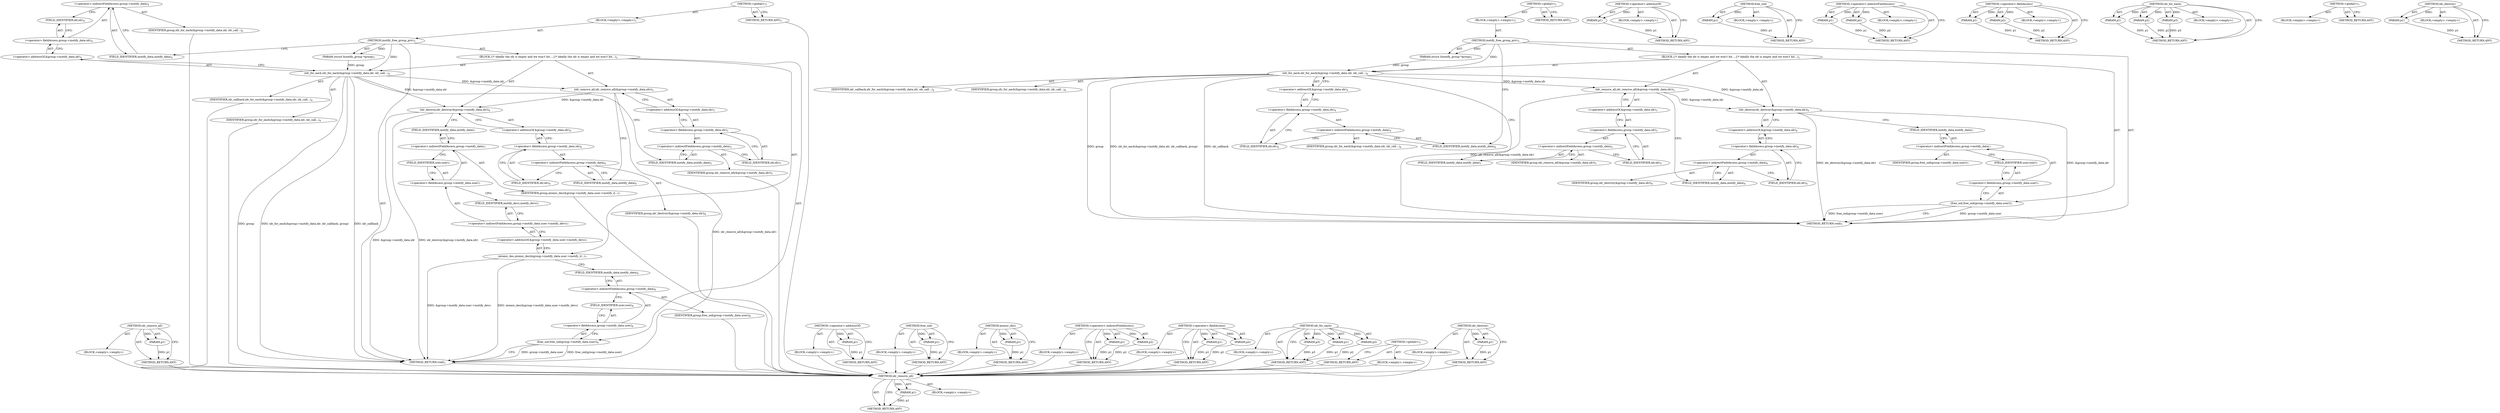 digraph "idr_destroy" {
vulnerable_77 [label=<(METHOD,idr_remove_all)>];
vulnerable_78 [label=<(PARAM,p1)>];
vulnerable_79 [label=<(BLOCK,&lt;empty&gt;,&lt;empty&gt;)>];
vulnerable_80 [label=<(METHOD_RETURN,ANY)>];
vulnerable_6 [label=<(METHOD,&lt;global&gt;)<SUB>1</SUB>>];
vulnerable_7 [label=<(BLOCK,&lt;empty&gt;,&lt;empty&gt;)<SUB>1</SUB>>];
vulnerable_8 [label=<(METHOD,inotify_free_group_priv)<SUB>1</SUB>>];
vulnerable_9 [label=<(PARAM,struct fsnotify_group *group)<SUB>1</SUB>>];
vulnerable_10 [label=<(BLOCK,{
	/* ideally the idr is empty and we won't hit...,{
	/* ideally the idr is empty and we won't hit...)<SUB>2</SUB>>];
vulnerable_11 [label=<(idr_for_each,idr_for_each(&amp;group-&gt;inotify_data.idr, idr_call...)<SUB>4</SUB>>];
vulnerable_12 [label=<(&lt;operator&gt;.addressOf,&amp;group-&gt;inotify_data.idr)<SUB>4</SUB>>];
vulnerable_13 [label=<(&lt;operator&gt;.fieldAccess,group-&gt;inotify_data.idr)<SUB>4</SUB>>];
vulnerable_14 [label=<(&lt;operator&gt;.indirectFieldAccess,group-&gt;inotify_data)<SUB>4</SUB>>];
vulnerable_15 [label=<(IDENTIFIER,group,idr_for_each(&amp;group-&gt;inotify_data.idr, idr_call...)<SUB>4</SUB>>];
vulnerable_16 [label=<(FIELD_IDENTIFIER,inotify_data,inotify_data)<SUB>4</SUB>>];
vulnerable_17 [label=<(FIELD_IDENTIFIER,idr,idr)<SUB>4</SUB>>];
vulnerable_18 [label=<(IDENTIFIER,idr_callback,idr_for_each(&amp;group-&gt;inotify_data.idr, idr_call...)<SUB>4</SUB>>];
vulnerable_19 [label=<(IDENTIFIER,group,idr_for_each(&amp;group-&gt;inotify_data.idr, idr_call...)<SUB>4</SUB>>];
vulnerable_20 [label=<(idr_remove_all,idr_remove_all(&amp;group-&gt;inotify_data.idr))<SUB>5</SUB>>];
vulnerable_21 [label=<(&lt;operator&gt;.addressOf,&amp;group-&gt;inotify_data.idr)<SUB>5</SUB>>];
vulnerable_22 [label=<(&lt;operator&gt;.fieldAccess,group-&gt;inotify_data.idr)<SUB>5</SUB>>];
vulnerable_23 [label=<(&lt;operator&gt;.indirectFieldAccess,group-&gt;inotify_data)<SUB>5</SUB>>];
vulnerable_24 [label=<(IDENTIFIER,group,idr_remove_all(&amp;group-&gt;inotify_data.idr))<SUB>5</SUB>>];
vulnerable_25 [label=<(FIELD_IDENTIFIER,inotify_data,inotify_data)<SUB>5</SUB>>];
vulnerable_26 [label=<(FIELD_IDENTIFIER,idr,idr)<SUB>5</SUB>>];
vulnerable_27 [label=<(idr_destroy,idr_destroy(&amp;group-&gt;inotify_data.idr))<SUB>6</SUB>>];
vulnerable_28 [label=<(&lt;operator&gt;.addressOf,&amp;group-&gt;inotify_data.idr)<SUB>6</SUB>>];
vulnerable_29 [label=<(&lt;operator&gt;.fieldAccess,group-&gt;inotify_data.idr)<SUB>6</SUB>>];
vulnerable_30 [label=<(&lt;operator&gt;.indirectFieldAccess,group-&gt;inotify_data)<SUB>6</SUB>>];
vulnerable_31 [label=<(IDENTIFIER,group,idr_destroy(&amp;group-&gt;inotify_data.idr))<SUB>6</SUB>>];
vulnerable_32 [label=<(FIELD_IDENTIFIER,inotify_data,inotify_data)<SUB>6</SUB>>];
vulnerable_33 [label=<(FIELD_IDENTIFIER,idr,idr)<SUB>6</SUB>>];
vulnerable_34 [label=<(free_uid,free_uid(group-&gt;inotify_data.user))<SUB>7</SUB>>];
vulnerable_35 [label=<(&lt;operator&gt;.fieldAccess,group-&gt;inotify_data.user)<SUB>7</SUB>>];
vulnerable_36 [label=<(&lt;operator&gt;.indirectFieldAccess,group-&gt;inotify_data)<SUB>7</SUB>>];
vulnerable_37 [label=<(IDENTIFIER,group,free_uid(group-&gt;inotify_data.user))<SUB>7</SUB>>];
vulnerable_38 [label=<(FIELD_IDENTIFIER,inotify_data,inotify_data)<SUB>7</SUB>>];
vulnerable_39 [label=<(FIELD_IDENTIFIER,user,user)<SUB>7</SUB>>];
vulnerable_40 [label=<(METHOD_RETURN,void)<SUB>1</SUB>>];
vulnerable_42 [label=<(METHOD_RETURN,ANY)<SUB>1</SUB>>];
vulnerable_63 [label=<(METHOD,&lt;operator&gt;.addressOf)>];
vulnerable_64 [label=<(PARAM,p1)>];
vulnerable_65 [label=<(BLOCK,&lt;empty&gt;,&lt;empty&gt;)>];
vulnerable_66 [label=<(METHOD_RETURN,ANY)>];
vulnerable_85 [label=<(METHOD,free_uid)>];
vulnerable_86 [label=<(PARAM,p1)>];
vulnerable_87 [label=<(BLOCK,&lt;empty&gt;,&lt;empty&gt;)>];
vulnerable_88 [label=<(METHOD_RETURN,ANY)>];
vulnerable_72 [label=<(METHOD,&lt;operator&gt;.indirectFieldAccess)>];
vulnerable_73 [label=<(PARAM,p1)>];
vulnerable_74 [label=<(PARAM,p2)>];
vulnerable_75 [label=<(BLOCK,&lt;empty&gt;,&lt;empty&gt;)>];
vulnerable_76 [label=<(METHOD_RETURN,ANY)>];
vulnerable_67 [label=<(METHOD,&lt;operator&gt;.fieldAccess)>];
vulnerable_68 [label=<(PARAM,p1)>];
vulnerable_69 [label=<(PARAM,p2)>];
vulnerable_70 [label=<(BLOCK,&lt;empty&gt;,&lt;empty&gt;)>];
vulnerable_71 [label=<(METHOD_RETURN,ANY)>];
vulnerable_57 [label=<(METHOD,idr_for_each)>];
vulnerable_58 [label=<(PARAM,p1)>];
vulnerable_59 [label=<(PARAM,p2)>];
vulnerable_60 [label=<(PARAM,p3)>];
vulnerable_61 [label=<(BLOCK,&lt;empty&gt;,&lt;empty&gt;)>];
vulnerable_62 [label=<(METHOD_RETURN,ANY)>];
vulnerable_51 [label=<(METHOD,&lt;global&gt;)<SUB>1</SUB>>];
vulnerable_52 [label=<(BLOCK,&lt;empty&gt;,&lt;empty&gt;)>];
vulnerable_53 [label=<(METHOD_RETURN,ANY)>];
vulnerable_81 [label=<(METHOD,idr_destroy)>];
vulnerable_82 [label=<(PARAM,p1)>];
vulnerable_83 [label=<(BLOCK,&lt;empty&gt;,&lt;empty&gt;)>];
vulnerable_84 [label=<(METHOD_RETURN,ANY)>];
fixed_86 [label=<(METHOD,idr_remove_all)>];
fixed_87 [label=<(PARAM,p1)>];
fixed_88 [label=<(BLOCK,&lt;empty&gt;,&lt;empty&gt;)>];
fixed_89 [label=<(METHOD_RETURN,ANY)>];
fixed_6 [label=<(METHOD,&lt;global&gt;)<SUB>1</SUB>>];
fixed_7 [label=<(BLOCK,&lt;empty&gt;,&lt;empty&gt;)<SUB>1</SUB>>];
fixed_8 [label=<(METHOD,inotify_free_group_priv)<SUB>1</SUB>>];
fixed_9 [label=<(PARAM,struct fsnotify_group *group)<SUB>1</SUB>>];
fixed_10 [label=<(BLOCK,{
	/* ideally the idr is empty and we won't hit...,{
	/* ideally the idr is empty and we won't hit...)<SUB>2</SUB>>];
fixed_11 [label=<(idr_for_each,idr_for_each(&amp;group-&gt;inotify_data.idr, idr_call...)<SUB>4</SUB>>];
fixed_12 [label=<(&lt;operator&gt;.addressOf,&amp;group-&gt;inotify_data.idr)<SUB>4</SUB>>];
fixed_13 [label=<(&lt;operator&gt;.fieldAccess,group-&gt;inotify_data.idr)<SUB>4</SUB>>];
fixed_14 [label=<(&lt;operator&gt;.indirectFieldAccess,group-&gt;inotify_data)<SUB>4</SUB>>];
fixed_15 [label=<(IDENTIFIER,group,idr_for_each(&amp;group-&gt;inotify_data.idr, idr_call...)<SUB>4</SUB>>];
fixed_16 [label=<(FIELD_IDENTIFIER,inotify_data,inotify_data)<SUB>4</SUB>>];
fixed_17 [label=<(FIELD_IDENTIFIER,idr,idr)<SUB>4</SUB>>];
fixed_18 [label=<(IDENTIFIER,idr_callback,idr_for_each(&amp;group-&gt;inotify_data.idr, idr_call...)<SUB>4</SUB>>];
fixed_19 [label=<(IDENTIFIER,group,idr_for_each(&amp;group-&gt;inotify_data.idr, idr_call...)<SUB>4</SUB>>];
fixed_20 [label=<(idr_remove_all,idr_remove_all(&amp;group-&gt;inotify_data.idr))<SUB>5</SUB>>];
fixed_21 [label=<(&lt;operator&gt;.addressOf,&amp;group-&gt;inotify_data.idr)<SUB>5</SUB>>];
fixed_22 [label=<(&lt;operator&gt;.fieldAccess,group-&gt;inotify_data.idr)<SUB>5</SUB>>];
fixed_23 [label=<(&lt;operator&gt;.indirectFieldAccess,group-&gt;inotify_data)<SUB>5</SUB>>];
fixed_24 [label=<(IDENTIFIER,group,idr_remove_all(&amp;group-&gt;inotify_data.idr))<SUB>5</SUB>>];
fixed_25 [label=<(FIELD_IDENTIFIER,inotify_data,inotify_data)<SUB>5</SUB>>];
fixed_26 [label=<(FIELD_IDENTIFIER,idr,idr)<SUB>5</SUB>>];
fixed_27 [label=<(idr_destroy,idr_destroy(&amp;group-&gt;inotify_data.idr))<SUB>6</SUB>>];
fixed_28 [label=<(&lt;operator&gt;.addressOf,&amp;group-&gt;inotify_data.idr)<SUB>6</SUB>>];
fixed_29 [label=<(&lt;operator&gt;.fieldAccess,group-&gt;inotify_data.idr)<SUB>6</SUB>>];
fixed_30 [label=<(&lt;operator&gt;.indirectFieldAccess,group-&gt;inotify_data)<SUB>6</SUB>>];
fixed_31 [label=<(IDENTIFIER,group,idr_destroy(&amp;group-&gt;inotify_data.idr))<SUB>6</SUB>>];
fixed_32 [label=<(FIELD_IDENTIFIER,inotify_data,inotify_data)<SUB>6</SUB>>];
fixed_33 [label=<(FIELD_IDENTIFIER,idr,idr)<SUB>6</SUB>>];
fixed_34 [label=<(atomic_dec,atomic_dec(&amp;group-&gt;inotify_data.user-&gt;inotify_d...)<SUB>7</SUB>>];
fixed_35 [label=<(&lt;operator&gt;.addressOf,&amp;group-&gt;inotify_data.user-&gt;inotify_devs)<SUB>7</SUB>>];
fixed_36 [label=<(&lt;operator&gt;.indirectFieldAccess,group-&gt;inotify_data.user-&gt;inotify_devs)<SUB>7</SUB>>];
fixed_37 [label=<(&lt;operator&gt;.fieldAccess,group-&gt;inotify_data.user)<SUB>7</SUB>>];
fixed_38 [label=<(&lt;operator&gt;.indirectFieldAccess,group-&gt;inotify_data)<SUB>7</SUB>>];
fixed_39 [label=<(IDENTIFIER,group,atomic_dec(&amp;group-&gt;inotify_data.user-&gt;inotify_d...)<SUB>7</SUB>>];
fixed_40 [label=<(FIELD_IDENTIFIER,inotify_data,inotify_data)<SUB>7</SUB>>];
fixed_41 [label=<(FIELD_IDENTIFIER,user,user)<SUB>7</SUB>>];
fixed_42 [label=<(FIELD_IDENTIFIER,inotify_devs,inotify_devs)<SUB>7</SUB>>];
fixed_43 [label=<(free_uid,free_uid(group-&gt;inotify_data.user))<SUB>8</SUB>>];
fixed_44 [label=<(&lt;operator&gt;.fieldAccess,group-&gt;inotify_data.user)<SUB>8</SUB>>];
fixed_45 [label=<(&lt;operator&gt;.indirectFieldAccess,group-&gt;inotify_data)<SUB>8</SUB>>];
fixed_46 [label=<(IDENTIFIER,group,free_uid(group-&gt;inotify_data.user))<SUB>8</SUB>>];
fixed_47 [label=<(FIELD_IDENTIFIER,inotify_data,inotify_data)<SUB>8</SUB>>];
fixed_48 [label=<(FIELD_IDENTIFIER,user,user)<SUB>8</SUB>>];
fixed_49 [label=<(METHOD_RETURN,void)<SUB>1</SUB>>];
fixed_51 [label=<(METHOD_RETURN,ANY)<SUB>1</SUB>>];
fixed_72 [label=<(METHOD,&lt;operator&gt;.addressOf)>];
fixed_73 [label=<(PARAM,p1)>];
fixed_74 [label=<(BLOCK,&lt;empty&gt;,&lt;empty&gt;)>];
fixed_75 [label=<(METHOD_RETURN,ANY)>];
fixed_98 [label=<(METHOD,free_uid)>];
fixed_99 [label=<(PARAM,p1)>];
fixed_100 [label=<(BLOCK,&lt;empty&gt;,&lt;empty&gt;)>];
fixed_101 [label=<(METHOD_RETURN,ANY)>];
fixed_94 [label=<(METHOD,atomic_dec)>];
fixed_95 [label=<(PARAM,p1)>];
fixed_96 [label=<(BLOCK,&lt;empty&gt;,&lt;empty&gt;)>];
fixed_97 [label=<(METHOD_RETURN,ANY)>];
fixed_81 [label=<(METHOD,&lt;operator&gt;.indirectFieldAccess)>];
fixed_82 [label=<(PARAM,p1)>];
fixed_83 [label=<(PARAM,p2)>];
fixed_84 [label=<(BLOCK,&lt;empty&gt;,&lt;empty&gt;)>];
fixed_85 [label=<(METHOD_RETURN,ANY)>];
fixed_76 [label=<(METHOD,&lt;operator&gt;.fieldAccess)>];
fixed_77 [label=<(PARAM,p1)>];
fixed_78 [label=<(PARAM,p2)>];
fixed_79 [label=<(BLOCK,&lt;empty&gt;,&lt;empty&gt;)>];
fixed_80 [label=<(METHOD_RETURN,ANY)>];
fixed_66 [label=<(METHOD,idr_for_each)>];
fixed_67 [label=<(PARAM,p1)>];
fixed_68 [label=<(PARAM,p2)>];
fixed_69 [label=<(PARAM,p3)>];
fixed_70 [label=<(BLOCK,&lt;empty&gt;,&lt;empty&gt;)>];
fixed_71 [label=<(METHOD_RETURN,ANY)>];
fixed_60 [label=<(METHOD,&lt;global&gt;)<SUB>1</SUB>>];
fixed_61 [label=<(BLOCK,&lt;empty&gt;,&lt;empty&gt;)>];
fixed_62 [label=<(METHOD_RETURN,ANY)>];
fixed_90 [label=<(METHOD,idr_destroy)>];
fixed_91 [label=<(PARAM,p1)>];
fixed_92 [label=<(BLOCK,&lt;empty&gt;,&lt;empty&gt;)>];
fixed_93 [label=<(METHOD_RETURN,ANY)>];
vulnerable_77 -> vulnerable_78  [key=0, label="AST: "];
vulnerable_77 -> vulnerable_78  [key=1, label="DDG: "];
vulnerable_77 -> vulnerable_79  [key=0, label="AST: "];
vulnerable_77 -> vulnerable_80  [key=0, label="AST: "];
vulnerable_77 -> vulnerable_80  [key=1, label="CFG: "];
vulnerable_78 -> vulnerable_80  [key=0, label="DDG: p1"];
vulnerable_6 -> vulnerable_7  [key=0, label="AST: "];
vulnerable_6 -> vulnerable_42  [key=0, label="AST: "];
vulnerable_6 -> vulnerable_42  [key=1, label="CFG: "];
vulnerable_7 -> vulnerable_8  [key=0, label="AST: "];
vulnerable_8 -> vulnerable_9  [key=0, label="AST: "];
vulnerable_8 -> vulnerable_9  [key=1, label="DDG: "];
vulnerable_8 -> vulnerable_10  [key=0, label="AST: "];
vulnerable_8 -> vulnerable_40  [key=0, label="AST: "];
vulnerable_8 -> vulnerable_16  [key=0, label="CFG: "];
vulnerable_8 -> vulnerable_11  [key=0, label="DDG: "];
vulnerable_9 -> vulnerable_11  [key=0, label="DDG: group"];
vulnerable_10 -> vulnerable_11  [key=0, label="AST: "];
vulnerable_10 -> vulnerable_20  [key=0, label="AST: "];
vulnerable_10 -> vulnerable_27  [key=0, label="AST: "];
vulnerable_10 -> vulnerable_34  [key=0, label="AST: "];
vulnerable_11 -> vulnerable_12  [key=0, label="AST: "];
vulnerable_11 -> vulnerable_18  [key=0, label="AST: "];
vulnerable_11 -> vulnerable_19  [key=0, label="AST: "];
vulnerable_11 -> vulnerable_25  [key=0, label="CFG: "];
vulnerable_11 -> vulnerable_40  [key=0, label="DDG: group"];
vulnerable_11 -> vulnerable_40  [key=1, label="DDG: idr_for_each(&amp;group-&gt;inotify_data.idr, idr_callback, group)"];
vulnerable_11 -> vulnerable_40  [key=2, label="DDG: idr_callback"];
vulnerable_11 -> vulnerable_20  [key=0, label="DDG: &amp;group-&gt;inotify_data.idr"];
vulnerable_11 -> vulnerable_27  [key=0, label="DDG: &amp;group-&gt;inotify_data.idr"];
vulnerable_12 -> vulnerable_13  [key=0, label="AST: "];
vulnerable_12 -> vulnerable_11  [key=0, label="CFG: "];
vulnerable_13 -> vulnerable_14  [key=0, label="AST: "];
vulnerable_13 -> vulnerable_17  [key=0, label="AST: "];
vulnerable_13 -> vulnerable_12  [key=0, label="CFG: "];
vulnerable_14 -> vulnerable_15  [key=0, label="AST: "];
vulnerable_14 -> vulnerable_16  [key=0, label="AST: "];
vulnerable_14 -> vulnerable_17  [key=0, label="CFG: "];
vulnerable_16 -> vulnerable_14  [key=0, label="CFG: "];
vulnerable_17 -> vulnerable_13  [key=0, label="CFG: "];
vulnerable_20 -> vulnerable_21  [key=0, label="AST: "];
vulnerable_20 -> vulnerable_32  [key=0, label="CFG: "];
vulnerable_20 -> vulnerable_40  [key=0, label="DDG: idr_remove_all(&amp;group-&gt;inotify_data.idr)"];
vulnerable_20 -> vulnerable_27  [key=0, label="DDG: &amp;group-&gt;inotify_data.idr"];
vulnerable_21 -> vulnerable_22  [key=0, label="AST: "];
vulnerable_21 -> vulnerable_20  [key=0, label="CFG: "];
vulnerable_22 -> vulnerable_23  [key=0, label="AST: "];
vulnerable_22 -> vulnerable_26  [key=0, label="AST: "];
vulnerable_22 -> vulnerable_21  [key=0, label="CFG: "];
vulnerable_23 -> vulnerable_24  [key=0, label="AST: "];
vulnerable_23 -> vulnerable_25  [key=0, label="AST: "];
vulnerable_23 -> vulnerable_26  [key=0, label="CFG: "];
vulnerable_25 -> vulnerable_23  [key=0, label="CFG: "];
vulnerable_26 -> vulnerable_22  [key=0, label="CFG: "];
vulnerable_27 -> vulnerable_28  [key=0, label="AST: "];
vulnerable_27 -> vulnerable_38  [key=0, label="CFG: "];
vulnerable_27 -> vulnerable_40  [key=0, label="DDG: &amp;group-&gt;inotify_data.idr"];
vulnerable_27 -> vulnerable_40  [key=1, label="DDG: idr_destroy(&amp;group-&gt;inotify_data.idr)"];
vulnerable_28 -> vulnerable_29  [key=0, label="AST: "];
vulnerable_28 -> vulnerable_27  [key=0, label="CFG: "];
vulnerable_29 -> vulnerable_30  [key=0, label="AST: "];
vulnerable_29 -> vulnerable_33  [key=0, label="AST: "];
vulnerable_29 -> vulnerable_28  [key=0, label="CFG: "];
vulnerable_30 -> vulnerable_31  [key=0, label="AST: "];
vulnerable_30 -> vulnerable_32  [key=0, label="AST: "];
vulnerable_30 -> vulnerable_33  [key=0, label="CFG: "];
vulnerable_32 -> vulnerable_30  [key=0, label="CFG: "];
vulnerable_33 -> vulnerable_29  [key=0, label="CFG: "];
vulnerable_34 -> vulnerable_35  [key=0, label="AST: "];
vulnerable_34 -> vulnerable_40  [key=0, label="CFG: "];
vulnerable_34 -> vulnerable_40  [key=1, label="DDG: group-&gt;inotify_data.user"];
vulnerable_34 -> vulnerable_40  [key=2, label="DDG: free_uid(group-&gt;inotify_data.user)"];
vulnerable_35 -> vulnerable_36  [key=0, label="AST: "];
vulnerable_35 -> vulnerable_39  [key=0, label="AST: "];
vulnerable_35 -> vulnerable_34  [key=0, label="CFG: "];
vulnerable_36 -> vulnerable_37  [key=0, label="AST: "];
vulnerable_36 -> vulnerable_38  [key=0, label="AST: "];
vulnerable_36 -> vulnerable_39  [key=0, label="CFG: "];
vulnerable_38 -> vulnerable_36  [key=0, label="CFG: "];
vulnerable_39 -> vulnerable_35  [key=0, label="CFG: "];
vulnerable_63 -> vulnerable_64  [key=0, label="AST: "];
vulnerable_63 -> vulnerable_64  [key=1, label="DDG: "];
vulnerable_63 -> vulnerable_65  [key=0, label="AST: "];
vulnerable_63 -> vulnerable_66  [key=0, label="AST: "];
vulnerable_63 -> vulnerable_66  [key=1, label="CFG: "];
vulnerable_64 -> vulnerable_66  [key=0, label="DDG: p1"];
vulnerable_85 -> vulnerable_86  [key=0, label="AST: "];
vulnerable_85 -> vulnerable_86  [key=1, label="DDG: "];
vulnerable_85 -> vulnerable_87  [key=0, label="AST: "];
vulnerable_85 -> vulnerable_88  [key=0, label="AST: "];
vulnerable_85 -> vulnerable_88  [key=1, label="CFG: "];
vulnerable_86 -> vulnerable_88  [key=0, label="DDG: p1"];
vulnerable_72 -> vulnerable_73  [key=0, label="AST: "];
vulnerable_72 -> vulnerable_73  [key=1, label="DDG: "];
vulnerable_72 -> vulnerable_75  [key=0, label="AST: "];
vulnerable_72 -> vulnerable_74  [key=0, label="AST: "];
vulnerable_72 -> vulnerable_74  [key=1, label="DDG: "];
vulnerable_72 -> vulnerable_76  [key=0, label="AST: "];
vulnerable_72 -> vulnerable_76  [key=1, label="CFG: "];
vulnerable_73 -> vulnerable_76  [key=0, label="DDG: p1"];
vulnerable_74 -> vulnerable_76  [key=0, label="DDG: p2"];
vulnerable_67 -> vulnerable_68  [key=0, label="AST: "];
vulnerable_67 -> vulnerable_68  [key=1, label="DDG: "];
vulnerable_67 -> vulnerable_70  [key=0, label="AST: "];
vulnerable_67 -> vulnerable_69  [key=0, label="AST: "];
vulnerable_67 -> vulnerable_69  [key=1, label="DDG: "];
vulnerable_67 -> vulnerable_71  [key=0, label="AST: "];
vulnerable_67 -> vulnerable_71  [key=1, label="CFG: "];
vulnerable_68 -> vulnerable_71  [key=0, label="DDG: p1"];
vulnerable_69 -> vulnerable_71  [key=0, label="DDG: p2"];
vulnerable_57 -> vulnerable_58  [key=0, label="AST: "];
vulnerable_57 -> vulnerable_58  [key=1, label="DDG: "];
vulnerable_57 -> vulnerable_61  [key=0, label="AST: "];
vulnerable_57 -> vulnerable_59  [key=0, label="AST: "];
vulnerable_57 -> vulnerable_59  [key=1, label="DDG: "];
vulnerable_57 -> vulnerable_62  [key=0, label="AST: "];
vulnerable_57 -> vulnerable_62  [key=1, label="CFG: "];
vulnerable_57 -> vulnerable_60  [key=0, label="AST: "];
vulnerable_57 -> vulnerable_60  [key=1, label="DDG: "];
vulnerable_58 -> vulnerable_62  [key=0, label="DDG: p1"];
vulnerable_59 -> vulnerable_62  [key=0, label="DDG: p2"];
vulnerable_60 -> vulnerable_62  [key=0, label="DDG: p3"];
vulnerable_51 -> vulnerable_52  [key=0, label="AST: "];
vulnerable_51 -> vulnerable_53  [key=0, label="AST: "];
vulnerable_51 -> vulnerable_53  [key=1, label="CFG: "];
vulnerable_81 -> vulnerable_82  [key=0, label="AST: "];
vulnerable_81 -> vulnerable_82  [key=1, label="DDG: "];
vulnerable_81 -> vulnerable_83  [key=0, label="AST: "];
vulnerable_81 -> vulnerable_84  [key=0, label="AST: "];
vulnerable_81 -> vulnerable_84  [key=1, label="CFG: "];
vulnerable_82 -> vulnerable_84  [key=0, label="DDG: p1"];
fixed_86 -> fixed_87  [key=0, label="AST: "];
fixed_86 -> fixed_87  [key=1, label="DDG: "];
fixed_86 -> fixed_88  [key=0, label="AST: "];
fixed_86 -> fixed_89  [key=0, label="AST: "];
fixed_86 -> fixed_89  [key=1, label="CFG: "];
fixed_87 -> fixed_89  [key=0, label="DDG: p1"];
fixed_88 -> vulnerable_77  [key=0];
fixed_89 -> vulnerable_77  [key=0];
fixed_6 -> fixed_7  [key=0, label="AST: "];
fixed_6 -> fixed_51  [key=0, label="AST: "];
fixed_6 -> fixed_51  [key=1, label="CFG: "];
fixed_7 -> fixed_8  [key=0, label="AST: "];
fixed_8 -> fixed_9  [key=0, label="AST: "];
fixed_8 -> fixed_9  [key=1, label="DDG: "];
fixed_8 -> fixed_10  [key=0, label="AST: "];
fixed_8 -> fixed_49  [key=0, label="AST: "];
fixed_8 -> fixed_16  [key=0, label="CFG: "];
fixed_8 -> fixed_11  [key=0, label="DDG: "];
fixed_9 -> fixed_11  [key=0, label="DDG: group"];
fixed_10 -> fixed_11  [key=0, label="AST: "];
fixed_10 -> fixed_20  [key=0, label="AST: "];
fixed_10 -> fixed_27  [key=0, label="AST: "];
fixed_10 -> fixed_34  [key=0, label="AST: "];
fixed_10 -> fixed_43  [key=0, label="AST: "];
fixed_11 -> fixed_12  [key=0, label="AST: "];
fixed_11 -> fixed_18  [key=0, label="AST: "];
fixed_11 -> fixed_19  [key=0, label="AST: "];
fixed_11 -> fixed_25  [key=0, label="CFG: "];
fixed_11 -> fixed_49  [key=0, label="DDG: group"];
fixed_11 -> fixed_49  [key=1, label="DDG: idr_for_each(&amp;group-&gt;inotify_data.idr, idr_callback, group)"];
fixed_11 -> fixed_49  [key=2, label="DDG: idr_callback"];
fixed_11 -> fixed_20  [key=0, label="DDG: &amp;group-&gt;inotify_data.idr"];
fixed_11 -> fixed_27  [key=0, label="DDG: &amp;group-&gt;inotify_data.idr"];
fixed_12 -> fixed_13  [key=0, label="AST: "];
fixed_12 -> fixed_11  [key=0, label="CFG: "];
fixed_13 -> fixed_14  [key=0, label="AST: "];
fixed_13 -> fixed_17  [key=0, label="AST: "];
fixed_13 -> fixed_12  [key=0, label="CFG: "];
fixed_14 -> fixed_15  [key=0, label="AST: "];
fixed_14 -> fixed_16  [key=0, label="AST: "];
fixed_14 -> fixed_17  [key=0, label="CFG: "];
fixed_15 -> vulnerable_77  [key=0];
fixed_16 -> fixed_14  [key=0, label="CFG: "];
fixed_17 -> fixed_13  [key=0, label="CFG: "];
fixed_18 -> vulnerable_77  [key=0];
fixed_19 -> vulnerable_77  [key=0];
fixed_20 -> fixed_21  [key=0, label="AST: "];
fixed_20 -> fixed_32  [key=0, label="CFG: "];
fixed_20 -> fixed_49  [key=0, label="DDG: idr_remove_all(&amp;group-&gt;inotify_data.idr)"];
fixed_20 -> fixed_27  [key=0, label="DDG: &amp;group-&gt;inotify_data.idr"];
fixed_21 -> fixed_22  [key=0, label="AST: "];
fixed_21 -> fixed_20  [key=0, label="CFG: "];
fixed_22 -> fixed_23  [key=0, label="AST: "];
fixed_22 -> fixed_26  [key=0, label="AST: "];
fixed_22 -> fixed_21  [key=0, label="CFG: "];
fixed_23 -> fixed_24  [key=0, label="AST: "];
fixed_23 -> fixed_25  [key=0, label="AST: "];
fixed_23 -> fixed_26  [key=0, label="CFG: "];
fixed_24 -> vulnerable_77  [key=0];
fixed_25 -> fixed_23  [key=0, label="CFG: "];
fixed_26 -> fixed_22  [key=0, label="CFG: "];
fixed_27 -> fixed_28  [key=0, label="AST: "];
fixed_27 -> fixed_40  [key=0, label="CFG: "];
fixed_27 -> fixed_49  [key=0, label="DDG: &amp;group-&gt;inotify_data.idr"];
fixed_27 -> fixed_49  [key=1, label="DDG: idr_destroy(&amp;group-&gt;inotify_data.idr)"];
fixed_28 -> fixed_29  [key=0, label="AST: "];
fixed_28 -> fixed_27  [key=0, label="CFG: "];
fixed_29 -> fixed_30  [key=0, label="AST: "];
fixed_29 -> fixed_33  [key=0, label="AST: "];
fixed_29 -> fixed_28  [key=0, label="CFG: "];
fixed_30 -> fixed_31  [key=0, label="AST: "];
fixed_30 -> fixed_32  [key=0, label="AST: "];
fixed_30 -> fixed_33  [key=0, label="CFG: "];
fixed_31 -> vulnerable_77  [key=0];
fixed_32 -> fixed_30  [key=0, label="CFG: "];
fixed_33 -> fixed_29  [key=0, label="CFG: "];
fixed_34 -> fixed_35  [key=0, label="AST: "];
fixed_34 -> fixed_47  [key=0, label="CFG: "];
fixed_34 -> fixed_49  [key=0, label="DDG: &amp;group-&gt;inotify_data.user-&gt;inotify_devs"];
fixed_34 -> fixed_49  [key=1, label="DDG: atomic_dec(&amp;group-&gt;inotify_data.user-&gt;inotify_devs)"];
fixed_35 -> fixed_36  [key=0, label="AST: "];
fixed_35 -> fixed_34  [key=0, label="CFG: "];
fixed_36 -> fixed_37  [key=0, label="AST: "];
fixed_36 -> fixed_42  [key=0, label="AST: "];
fixed_36 -> fixed_35  [key=0, label="CFG: "];
fixed_37 -> fixed_38  [key=0, label="AST: "];
fixed_37 -> fixed_41  [key=0, label="AST: "];
fixed_37 -> fixed_42  [key=0, label="CFG: "];
fixed_38 -> fixed_39  [key=0, label="AST: "];
fixed_38 -> fixed_40  [key=0, label="AST: "];
fixed_38 -> fixed_41  [key=0, label="CFG: "];
fixed_39 -> vulnerable_77  [key=0];
fixed_40 -> fixed_38  [key=0, label="CFG: "];
fixed_41 -> fixed_37  [key=0, label="CFG: "];
fixed_42 -> fixed_36  [key=0, label="CFG: "];
fixed_43 -> fixed_44  [key=0, label="AST: "];
fixed_43 -> fixed_49  [key=0, label="CFG: "];
fixed_43 -> fixed_49  [key=1, label="DDG: group-&gt;inotify_data.user"];
fixed_43 -> fixed_49  [key=2, label="DDG: free_uid(group-&gt;inotify_data.user)"];
fixed_44 -> fixed_45  [key=0, label="AST: "];
fixed_44 -> fixed_48  [key=0, label="AST: "];
fixed_44 -> fixed_43  [key=0, label="CFG: "];
fixed_45 -> fixed_46  [key=0, label="AST: "];
fixed_45 -> fixed_47  [key=0, label="AST: "];
fixed_45 -> fixed_48  [key=0, label="CFG: "];
fixed_46 -> vulnerable_77  [key=0];
fixed_47 -> fixed_45  [key=0, label="CFG: "];
fixed_48 -> fixed_44  [key=0, label="CFG: "];
fixed_49 -> vulnerable_77  [key=0];
fixed_51 -> vulnerable_77  [key=0];
fixed_72 -> fixed_73  [key=0, label="AST: "];
fixed_72 -> fixed_73  [key=1, label="DDG: "];
fixed_72 -> fixed_74  [key=0, label="AST: "];
fixed_72 -> fixed_75  [key=0, label="AST: "];
fixed_72 -> fixed_75  [key=1, label="CFG: "];
fixed_73 -> fixed_75  [key=0, label="DDG: p1"];
fixed_74 -> vulnerable_77  [key=0];
fixed_75 -> vulnerable_77  [key=0];
fixed_98 -> fixed_99  [key=0, label="AST: "];
fixed_98 -> fixed_99  [key=1, label="DDG: "];
fixed_98 -> fixed_100  [key=0, label="AST: "];
fixed_98 -> fixed_101  [key=0, label="AST: "];
fixed_98 -> fixed_101  [key=1, label="CFG: "];
fixed_99 -> fixed_101  [key=0, label="DDG: p1"];
fixed_100 -> vulnerable_77  [key=0];
fixed_101 -> vulnerable_77  [key=0];
fixed_94 -> fixed_95  [key=0, label="AST: "];
fixed_94 -> fixed_95  [key=1, label="DDG: "];
fixed_94 -> fixed_96  [key=0, label="AST: "];
fixed_94 -> fixed_97  [key=0, label="AST: "];
fixed_94 -> fixed_97  [key=1, label="CFG: "];
fixed_95 -> fixed_97  [key=0, label="DDG: p1"];
fixed_96 -> vulnerable_77  [key=0];
fixed_97 -> vulnerable_77  [key=0];
fixed_81 -> fixed_82  [key=0, label="AST: "];
fixed_81 -> fixed_82  [key=1, label="DDG: "];
fixed_81 -> fixed_84  [key=0, label="AST: "];
fixed_81 -> fixed_83  [key=0, label="AST: "];
fixed_81 -> fixed_83  [key=1, label="DDG: "];
fixed_81 -> fixed_85  [key=0, label="AST: "];
fixed_81 -> fixed_85  [key=1, label="CFG: "];
fixed_82 -> fixed_85  [key=0, label="DDG: p1"];
fixed_83 -> fixed_85  [key=0, label="DDG: p2"];
fixed_84 -> vulnerable_77  [key=0];
fixed_85 -> vulnerable_77  [key=0];
fixed_76 -> fixed_77  [key=0, label="AST: "];
fixed_76 -> fixed_77  [key=1, label="DDG: "];
fixed_76 -> fixed_79  [key=0, label="AST: "];
fixed_76 -> fixed_78  [key=0, label="AST: "];
fixed_76 -> fixed_78  [key=1, label="DDG: "];
fixed_76 -> fixed_80  [key=0, label="AST: "];
fixed_76 -> fixed_80  [key=1, label="CFG: "];
fixed_77 -> fixed_80  [key=0, label="DDG: p1"];
fixed_78 -> fixed_80  [key=0, label="DDG: p2"];
fixed_79 -> vulnerable_77  [key=0];
fixed_80 -> vulnerable_77  [key=0];
fixed_66 -> fixed_67  [key=0, label="AST: "];
fixed_66 -> fixed_67  [key=1, label="DDG: "];
fixed_66 -> fixed_70  [key=0, label="AST: "];
fixed_66 -> fixed_68  [key=0, label="AST: "];
fixed_66 -> fixed_68  [key=1, label="DDG: "];
fixed_66 -> fixed_71  [key=0, label="AST: "];
fixed_66 -> fixed_71  [key=1, label="CFG: "];
fixed_66 -> fixed_69  [key=0, label="AST: "];
fixed_66 -> fixed_69  [key=1, label="DDG: "];
fixed_67 -> fixed_71  [key=0, label="DDG: p1"];
fixed_68 -> fixed_71  [key=0, label="DDG: p2"];
fixed_69 -> fixed_71  [key=0, label="DDG: p3"];
fixed_70 -> vulnerable_77  [key=0];
fixed_71 -> vulnerable_77  [key=0];
fixed_60 -> fixed_61  [key=0, label="AST: "];
fixed_60 -> fixed_62  [key=0, label="AST: "];
fixed_60 -> fixed_62  [key=1, label="CFG: "];
fixed_61 -> vulnerable_77  [key=0];
fixed_62 -> vulnerable_77  [key=0];
fixed_90 -> fixed_91  [key=0, label="AST: "];
fixed_90 -> fixed_91  [key=1, label="DDG: "];
fixed_90 -> fixed_92  [key=0, label="AST: "];
fixed_90 -> fixed_93  [key=0, label="AST: "];
fixed_90 -> fixed_93  [key=1, label="CFG: "];
fixed_91 -> fixed_93  [key=0, label="DDG: p1"];
fixed_92 -> vulnerable_77  [key=0];
fixed_93 -> vulnerable_77  [key=0];
}
